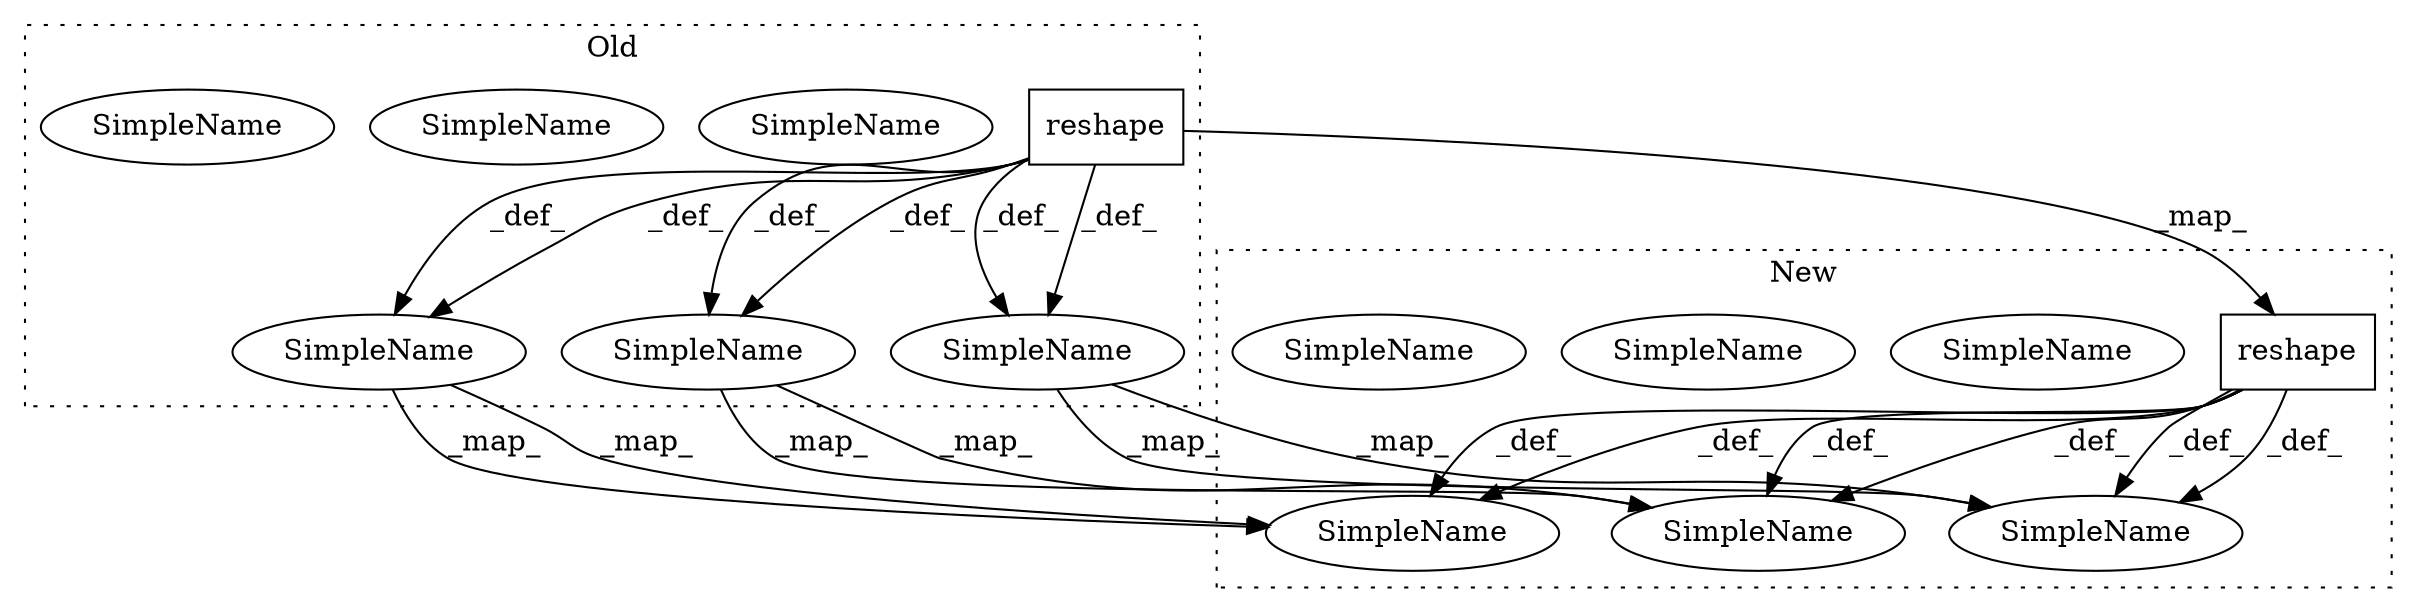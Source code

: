 digraph G {
subgraph cluster0 {
1 [label="reshape" a="32" s="3137,3197" l="8,1" shape="box"];
3 [label="SimpleName" a="42" s="4230" l="15" shape="ellipse"];
6 [label="SimpleName" a="42" s="4230" l="15" shape="ellipse"];
7 [label="SimpleName" a="42" s="3096" l="13" shape="ellipse"];
10 [label="SimpleName" a="42" s="3096" l="13" shape="ellipse"];
11 [label="SimpleName" a="42" s="3485" l="10" shape="ellipse"];
14 [label="SimpleName" a="42" s="3485" l="10" shape="ellipse"];
label = "Old";
style="dotted";
}
subgraph cluster1 {
2 [label="reshape" a="32" s="3104,3164" l="8,1" shape="box"];
4 [label="SimpleName" a="42" s="4142" l="15" shape="ellipse"];
5 [label="SimpleName" a="42" s="4142" l="15" shape="ellipse"];
8 [label="SimpleName" a="42" s="3079" l="13" shape="ellipse"];
9 [label="SimpleName" a="42" s="3079" l="13" shape="ellipse"];
12 [label="SimpleName" a="42" s="3297" l="10" shape="ellipse"];
13 [label="SimpleName" a="42" s="3297" l="10" shape="ellipse"];
label = "New";
style="dotted";
}
1 -> 6 [label="_def_"];
1 -> 2 [label="_map_"];
1 -> 14 [label="_def_"];
1 -> 14 [label="_def_"];
1 -> 6 [label="_def_"];
1 -> 10 [label="_def_"];
1 -> 10 [label="_def_"];
2 -> 13 [label="_def_"];
2 -> 5 [label="_def_"];
2 -> 5 [label="_def_"];
2 -> 9 [label="_def_"];
2 -> 9 [label="_def_"];
2 -> 13 [label="_def_"];
6 -> 5 [label="_map_"];
6 -> 5 [label="_map_"];
10 -> 9 [label="_map_"];
10 -> 9 [label="_map_"];
14 -> 13 [label="_map_"];
14 -> 13 [label="_map_"];
}